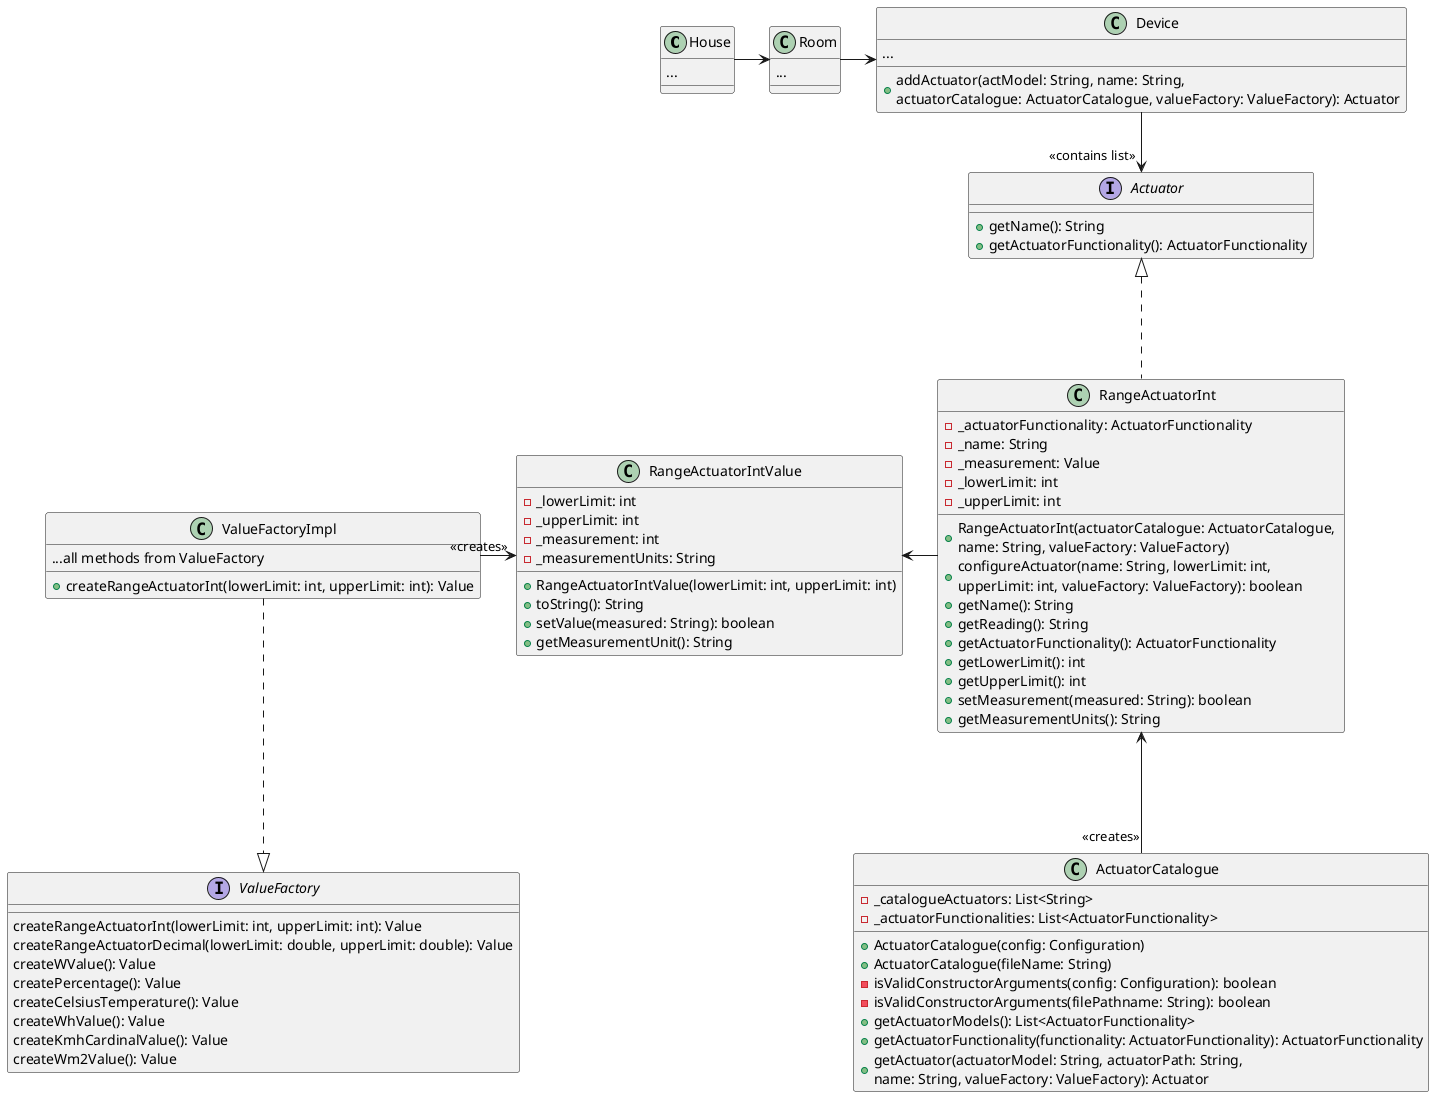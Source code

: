 @startuml
'https://plantuml.com/class-diagram

class House {
    ...
}

class Room {
    ...
}

class Device {
    ...
    + addActuator(actModel: String, name: String, \nactuatorCatalogue: ActuatorCatalogue, valueFactory: ValueFactory): Actuator
}

interface Actuator {
    + getName(): String
    + getActuatorFunctionality(): ActuatorFunctionality
}

class ActuatorCatalogue {
    - _catalogueActuators: List<String>
    - _actuatorFunctionalities: List<ActuatorFunctionality>
    + ActuatorCatalogue(config: Configuration)
    + ActuatorCatalogue(fileName: String)
    - isValidConstructorArguments(config: Configuration): boolean
    - isValidConstructorArguments(filePathname: String): boolean
    + getActuatorModels(): List<ActuatorFunctionality>
    + getActuatorFunctionality(functionality: ActuatorFunctionality): ActuatorFunctionality
    + getActuator(actuatorModel: String, actuatorPath: String, \nname: String, valueFactory: ValueFactory): Actuator
}

interface ValueFactory {
    createRangeActuatorInt(lowerLimit: int, upperLimit: int): Value
    createRangeActuatorDecimal(lowerLimit: double, upperLimit: double): Value
    createWValue(): Value
    createPercentage(): Value
    createCelsiusTemperature(): Value
    createWhValue(): Value
    createKmhCardinalValue(): Value
    createWm2Value(): Value
}

class ValueFactoryImpl {
    ...all methods from ValueFactory
    + createRangeActuatorInt(lowerLimit: int, upperLimit: int): Value
}

class RangeActuatorIntValue {
    - _lowerLimit: int
    - _upperLimit: int
    - _measurement: int
    - _measurementUnits: String
    + RangeActuatorIntValue(lowerLimit: int, upperLimit: int)
    + toString(): String
    + setValue(measured: String): boolean
    + getMeasurementUnit(): String
}

class RangeActuatorInt {
    - _actuatorFunctionality: ActuatorFunctionality
    - _name: String
    - _measurement: Value
    - _lowerLimit: int
    - _upperLimit: int
    + RangeActuatorInt(actuatorCatalogue: ActuatorCatalogue, \nname: String, valueFactory: ValueFactory)
    + configureActuator(name: String, lowerLimit: int, \nupperLimit: int, valueFactory: ValueFactory): boolean
    + getName(): String
    + getReading(): String
    + getActuatorFunctionality(): ActuatorFunctionality
    + getLowerLimit(): int
    + getUpperLimit(): int
    + setMeasurement(measured: String): boolean
    + getMeasurementUnits(): String
}

House -> Room
Room -> Device
Device -down-> "<<contains list>>" Actuator
RangeActuatorInt <--- "<<creates>>" ActuatorCatalogue
RangeActuatorInt -up..|> Actuator
RangeActuatorInt -left-> RangeActuatorIntValue
RangeActuatorIntValue <-left- "<<creates>>" ValueFactoryImpl
ValueFactoryImpl -down..|> ValueFactory

@enduml